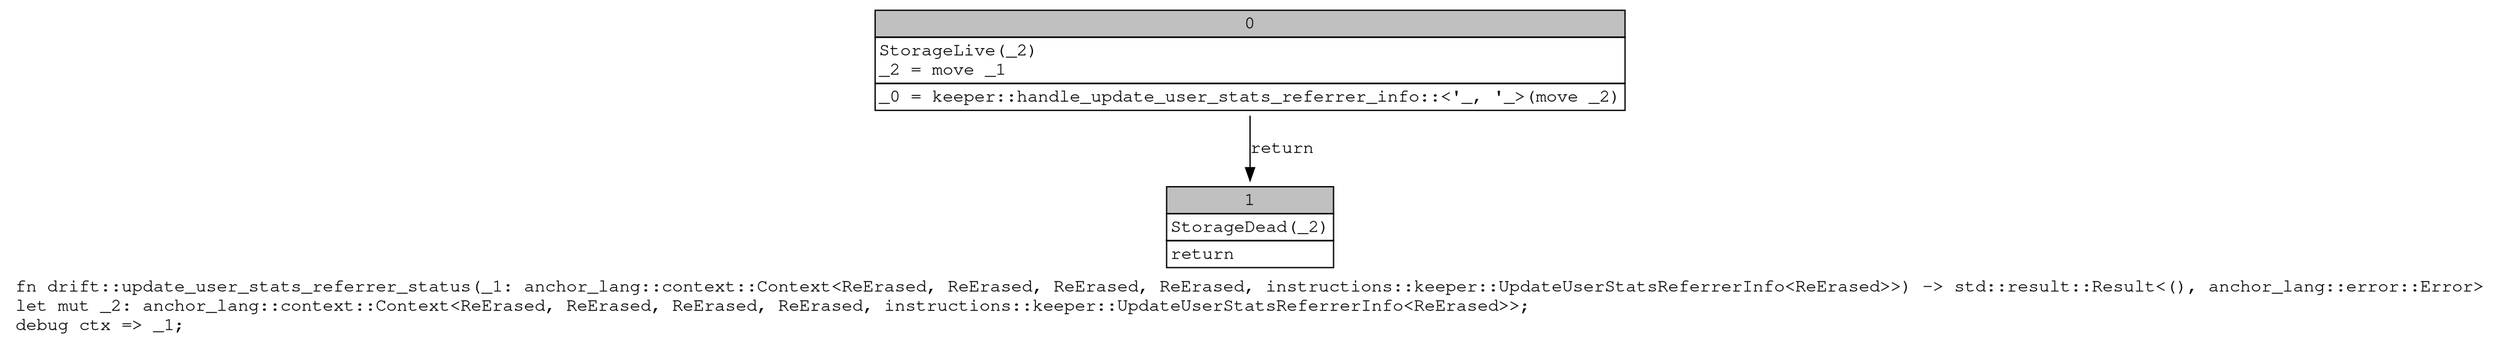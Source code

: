 digraph Mir_0_19916 {
    graph [fontname="Courier, monospace"];
    node [fontname="Courier, monospace"];
    edge [fontname="Courier, monospace"];
    label=<fn drift::update_user_stats_referrer_status(_1: anchor_lang::context::Context&lt;ReErased, ReErased, ReErased, ReErased, instructions::keeper::UpdateUserStatsReferrerInfo&lt;ReErased&gt;&gt;) -&gt; std::result::Result&lt;(), anchor_lang::error::Error&gt;<br align="left"/>let mut _2: anchor_lang::context::Context&lt;ReErased, ReErased, ReErased, ReErased, instructions::keeper::UpdateUserStatsReferrerInfo&lt;ReErased&gt;&gt;;<br align="left"/>debug ctx =&gt; _1;<br align="left"/>>;
    bb0__0_19916 [shape="none", label=<<table border="0" cellborder="1" cellspacing="0"><tr><td bgcolor="gray" align="center" colspan="1">0</td></tr><tr><td align="left" balign="left">StorageLive(_2)<br/>_2 = move _1<br/></td></tr><tr><td align="left">_0 = keeper::handle_update_user_stats_referrer_info::&lt;'_, '_&gt;(move _2)</td></tr></table>>];
    bb1__0_19916 [shape="none", label=<<table border="0" cellborder="1" cellspacing="0"><tr><td bgcolor="gray" align="center" colspan="1">1</td></tr><tr><td align="left" balign="left">StorageDead(_2)<br/></td></tr><tr><td align="left">return</td></tr></table>>];
    bb0__0_19916 -> bb1__0_19916 [label="return"];
}
